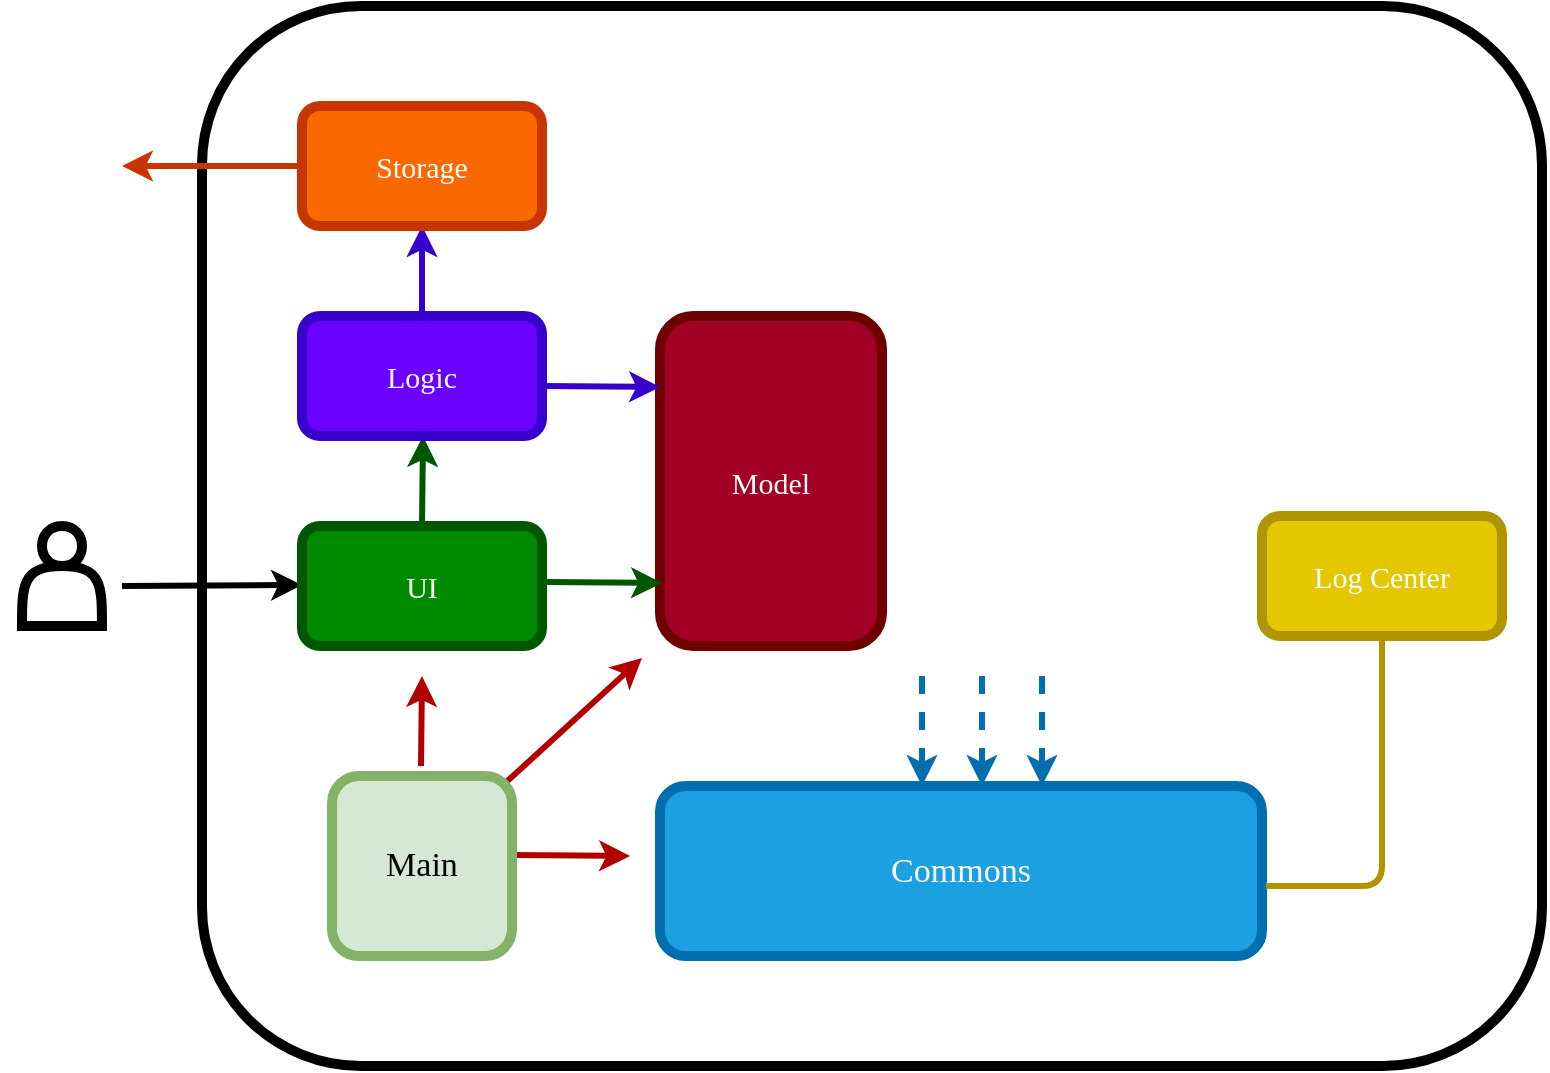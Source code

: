 <mxfile version="12.9.4" type="device"><diagram id="wmLIjxdVzlYNPfMaYZ9C" name="Page-1"><mxGraphModel dx="786" dy="445" grid="1" gridSize="10" guides="1" tooltips="1" connect="1" arrows="1" fold="1" page="1" pageScale="1" pageWidth="827" pageHeight="1169" math="0" shadow="0"><root><mxCell id="0"/><mxCell id="1" parent="0"/><mxCell id="KYCHcNS6VOyuJXbe7Ak7-1" value="" style="rounded=1;whiteSpace=wrap;html=1;strokeWidth=5;" parent="1" vertex="1"><mxGeometry x="140" y="40" width="670" height="530" as="geometry"/></mxCell><mxCell id="KYCHcNS6VOyuJXbe7Ak7-4" value="" style="shape=actor;whiteSpace=wrap;html=1;strokeWidth=5;" parent="1" vertex="1"><mxGeometry x="50" y="300" width="40" height="50" as="geometry"/></mxCell><mxCell id="KYCHcNS6VOyuJXbe7Ak7-5" value="" style="endArrow=classic;html=1;strokeWidth=3;" parent="1" edge="1"><mxGeometry width="50" height="50" relative="1" as="geometry"><mxPoint x="100" y="330" as="sourcePoint"/><mxPoint x="190" y="329.5" as="targetPoint"/></mxGeometry></mxCell><mxCell id="KYCHcNS6VOyuJXbe7Ak7-10" value="" style="endArrow=classic;html=1;strokeWidth=3;exitX=0.5;exitY=0;exitDx=0;exitDy=0;fillColor=#008a00;strokeColor=#005700;" parent="1" edge="1"><mxGeometry width="50" height="50" relative="1" as="geometry"><mxPoint x="250.0" y="300" as="sourcePoint"/><mxPoint x="250.5" y="255" as="targetPoint"/></mxGeometry></mxCell><mxCell id="KYCHcNS6VOyuJXbe7Ak7-12" value="" style="endArrow=classic;html=1;strokeWidth=3;entryX=0.5;entryY=1;entryDx=0;entryDy=0;exitX=0.5;exitY=0;exitDx=0;exitDy=0;fillColor=#f0a30a;strokeColor=#3700CC;" parent="1" edge="1"><mxGeometry width="50" height="50" relative="1" as="geometry"><mxPoint x="250.0" y="195.0" as="sourcePoint"/><mxPoint x="250.0" y="150.0" as="targetPoint"/></mxGeometry></mxCell><mxCell id="KYCHcNS6VOyuJXbe7Ak7-14" value="&lt;font style=&quot;font-size: 15px&quot; face=&quot;Verdana&quot;&gt;Model&lt;/font&gt;" style="rounded=1;whiteSpace=wrap;html=1;strokeWidth=5;fillColor=#a20025;strokeColor=#6F0000;fontColor=#ffffff;" parent="1" vertex="1"><mxGeometry x="369" y="195" width="111" height="165" as="geometry"/></mxCell><mxCell id="KYCHcNS6VOyuJXbe7Ak7-15" value="" style="endArrow=classic;html=1;strokeWidth=3;exitX=1.008;exitY=0.4;exitDx=0;exitDy=0;exitPerimeter=0;fillColor=#008a00;strokeColor=#005700;" parent="1" edge="1"><mxGeometry width="50" height="50" relative="1" as="geometry"><mxPoint x="310.96" y="328" as="sourcePoint"/><mxPoint x="370" y="328.5" as="targetPoint"/></mxGeometry></mxCell><mxCell id="KYCHcNS6VOyuJXbe7Ak7-16" value="" style="endArrow=classic;html=1;strokeWidth=3;exitX=1.008;exitY=0.4;exitDx=0;exitDy=0;exitPerimeter=0;fillColor=#f0a30a;strokeColor=#3700CC;" parent="1" edge="1"><mxGeometry width="50" height="50" relative="1" as="geometry"><mxPoint x="310.0" y="230" as="sourcePoint"/><mxPoint x="369.04" y="230.5" as="targetPoint"/></mxGeometry></mxCell><mxCell id="KYCHcNS6VOyuJXbe7Ak7-20" value="" style="endArrow=classic;html=1;strokeWidth=3;exitX=0;exitY=0.5;exitDx=0;exitDy=0;entryX=1;entryY=0.5;entryDx=0;entryDy=0;fillColor=#fa6800;strokeColor=#C73500;" parent="1" edge="1"><mxGeometry width="50" height="50" relative="1" as="geometry"><mxPoint x="190.0" y="120" as="sourcePoint"/><mxPoint x="100" y="120" as="targetPoint"/><Array as="points"><mxPoint x="100" y="120"/></Array></mxGeometry></mxCell><mxCell id="KYCHcNS6VOyuJXbe7Ak7-22" value="" style="endArrow=classic;html=1;strokeWidth=3;exitX=1.008;exitY=0.4;exitDx=0;exitDy=0;exitPerimeter=0;fillColor=#e51400;strokeColor=#B20000;" parent="1" edge="1"><mxGeometry width="50" height="50" relative="1" as="geometry"><mxPoint x="290.0" y="430" as="sourcePoint"/><mxPoint x="360" y="366" as="targetPoint"/></mxGeometry></mxCell><mxCell id="KYCHcNS6VOyuJXbe7Ak7-23" value="" style="endArrow=classic;html=1;strokeWidth=3;exitX=0.5;exitY=0;exitDx=0;exitDy=0;fillColor=#e51400;strokeColor=#B20000;" parent="1" edge="1"><mxGeometry width="50" height="50" relative="1" as="geometry"><mxPoint x="249.5" y="420" as="sourcePoint"/><mxPoint x="250" y="375" as="targetPoint"/></mxGeometry></mxCell><mxCell id="KYCHcNS6VOyuJXbe7Ak7-24" value="" style="endArrow=classic;html=1;strokeWidth=3;exitX=1.008;exitY=0.4;exitDx=0;exitDy=0;exitPerimeter=0;fillColor=#e51400;strokeColor=#B20000;" parent="1" edge="1"><mxGeometry width="50" height="50" relative="1" as="geometry"><mxPoint x="295.0" y="464.5" as="sourcePoint"/><mxPoint x="354.04" y="465" as="targetPoint"/></mxGeometry></mxCell><mxCell id="KYCHcNS6VOyuJXbe7Ak7-25" value="&lt;font style=&quot;font-size: 17px&quot; face=&quot;Verdana&quot;&gt;Commons&lt;/font&gt;" style="rounded=1;whiteSpace=wrap;html=1;strokeWidth=5;fillColor=#1ba1e2;strokeColor=#006EAF;fontColor=#ffffff;" parent="1" vertex="1"><mxGeometry x="369" y="430" width="301" height="85" as="geometry"/></mxCell><mxCell id="KYCHcNS6VOyuJXbe7Ak7-30" value="" style="endArrow=classic;html=1;strokeWidth=3;dashed=1;fillColor=#1ba1e2;strokeColor=#006EAF;" parent="1" edge="1"><mxGeometry width="50" height="50" relative="1" as="geometry"><mxPoint x="500" y="375" as="sourcePoint"/><mxPoint x="500.0" y="430" as="targetPoint"/></mxGeometry></mxCell><mxCell id="KYCHcNS6VOyuJXbe7Ak7-31" value="" style="endArrow=classic;html=1;strokeWidth=3;dashed=1;fillColor=#1ba1e2;strokeColor=#006EAF;" parent="1" edge="1"><mxGeometry width="50" height="50" relative="1" as="geometry"><mxPoint x="530.0" y="375" as="sourcePoint"/><mxPoint x="530.0" y="430" as="targetPoint"/></mxGeometry></mxCell><mxCell id="KYCHcNS6VOyuJXbe7Ak7-32" value="" style="endArrow=classic;html=1;strokeWidth=3;dashed=1;fillColor=#1ba1e2;strokeColor=#006EAF;" parent="1" edge="1"><mxGeometry width="50" height="50" relative="1" as="geometry"><mxPoint x="560.0" y="375" as="sourcePoint"/><mxPoint x="560.0" y="430" as="targetPoint"/></mxGeometry></mxCell><mxCell id="KYCHcNS6VOyuJXbe7Ak7-33" value="" style="endArrow=none;html=1;strokeWidth=3;entryX=0.5;entryY=1;entryDx=0;entryDy=0;fillColor=#e3c800;strokeColor=#B09500;" parent="1" target="KYCHcNS6VOyuJXbe7Ak7-38" edge="1"><mxGeometry width="50" height="50" relative="1" as="geometry"><mxPoint x="672" y="480" as="sourcePoint"/><mxPoint x="760" y="360" as="targetPoint"/><Array as="points"><mxPoint x="680" y="480"/><mxPoint x="730" y="480"/></Array></mxGeometry></mxCell><mxCell id="KYCHcNS6VOyuJXbe7Ak7-35" value="&lt;font style=&quot;font-size: 15px&quot; face=&quot;Verdana&quot;&gt;UI&lt;/font&gt;" style="rounded=1;whiteSpace=wrap;html=1;strokeWidth=5;fillColor=#008a00;strokeColor=#005700;fontColor=#ffffff;" parent="1" vertex="1"><mxGeometry x="190" y="300" width="120" height="60" as="geometry"/></mxCell><mxCell id="KYCHcNS6VOyuJXbe7Ak7-36" value="&lt;font style=&quot;font-size: 15px&quot; face=&quot;Verdana&quot;&gt;Logic&lt;/font&gt;" style="rounded=1;whiteSpace=wrap;html=1;strokeWidth=5;fillColor=#6a00ff;strokeColor=#3700CC;fontColor=#ffffff;" parent="1" vertex="1"><mxGeometry x="190" y="195" width="120" height="60" as="geometry"/></mxCell><mxCell id="KYCHcNS6VOyuJXbe7Ak7-37" value="&lt;font style=&quot;font-size: 15px&quot; face=&quot;Verdana&quot;&gt;Storage&lt;/font&gt;" style="rounded=1;whiteSpace=wrap;html=1;strokeWidth=5;fillColor=#fa6800;strokeColor=#C73500;fontColor=#ffffff;" parent="1" vertex="1"><mxGeometry x="190" y="90" width="120" height="60" as="geometry"/></mxCell><mxCell id="KYCHcNS6VOyuJXbe7Ak7-38" value="&lt;font style=&quot;font-size: 15px&quot;&gt;&lt;font face=&quot;Verdana&quot;&gt;Log Center&lt;/font&gt;&lt;br&gt;&lt;/font&gt;" style="rounded=1;whiteSpace=wrap;html=1;strokeWidth=5;fillColor=#e3c800;strokeColor=#B09500;fontColor=#ffffff;" parent="1" vertex="1"><mxGeometry x="670" y="295" width="120" height="60" as="geometry"/></mxCell><mxCell id="KYCHcNS6VOyuJXbe7Ak7-41" value="" style="shape=image;html=1;verticalAlign=top;verticalLabelPosition=bottom;labelBackgroundColor=#ffffff;imageAspect=0;aspect=fixed;image=https://cdn0.iconfinder.com/data/icons/very-basic-android-l-lollipop-icon-pack/24/document-128.png;rounded=1;strokeWidth=5;" parent="1" vertex="1"><mxGeometry x="39.25" y="88.5" width="61.5" height="61.5" as="geometry"/></mxCell><mxCell id="KYCHcNS6VOyuJXbe7Ak7-21" value="&lt;font style=&quot;font-size: 17px&quot; face=&quot;Verdana&quot;&gt;Main&lt;/font&gt;" style="rounded=1;whiteSpace=wrap;html=1;strokeWidth=5;fillColor=#d5e8d4;strokeColor=#82b366;" parent="1" vertex="1"><mxGeometry x="205" y="425" width="90" height="90" as="geometry"/></mxCell></root></mxGraphModel></diagram></mxfile>